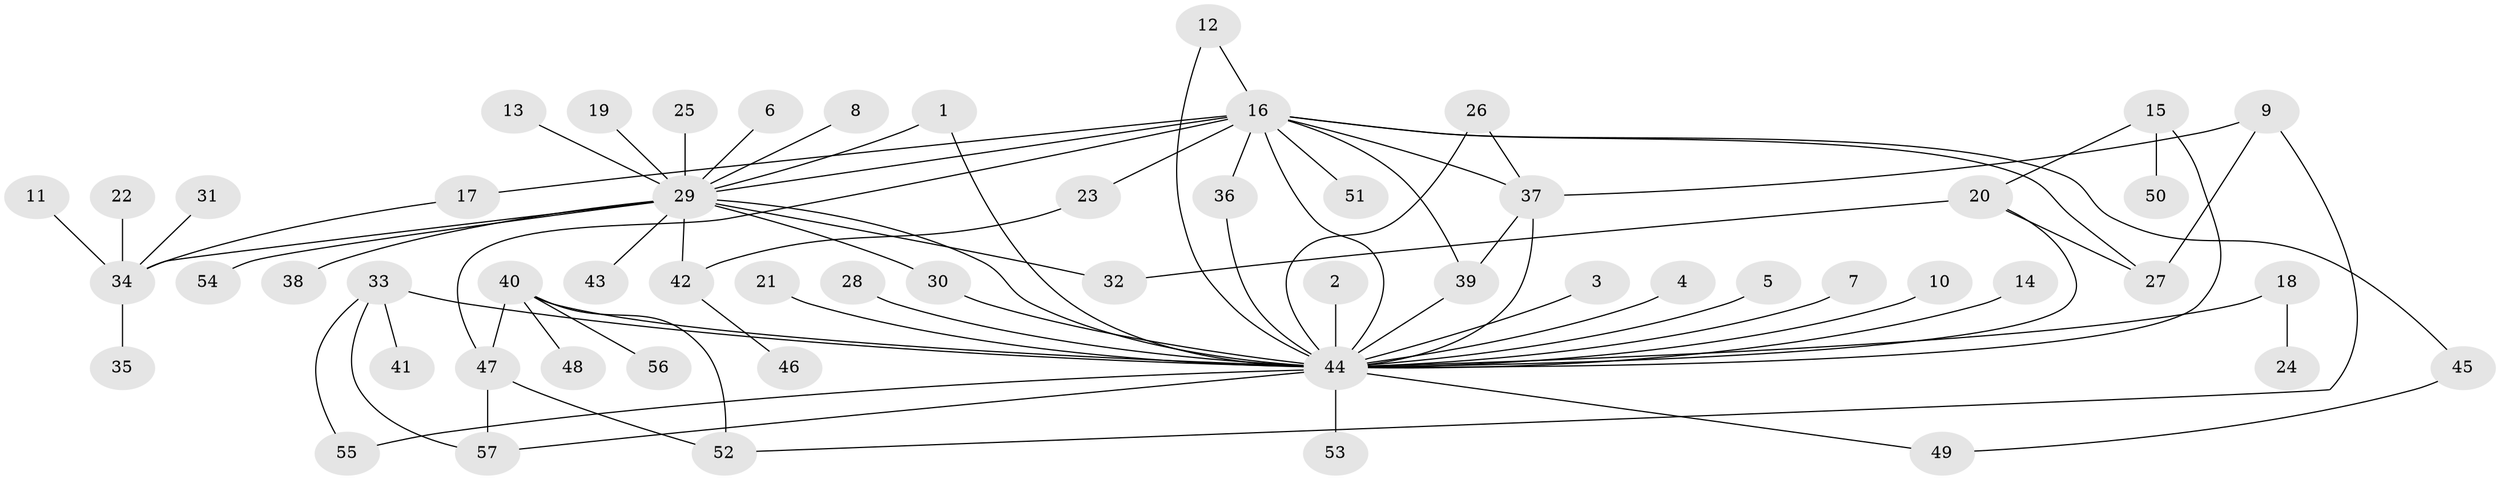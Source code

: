 // original degree distribution, {35: 0.008771929824561403, 2: 0.21929824561403508, 1: 0.543859649122807, 5: 0.043859649122807015, 4: 0.02631578947368421, 16: 0.008771929824561403, 3: 0.10526315789473684, 8: 0.017543859649122806, 18: 0.008771929824561403, 6: 0.017543859649122806}
// Generated by graph-tools (version 1.1) at 2025/01/03/09/25 03:01:49]
// undirected, 57 vertices, 78 edges
graph export_dot {
graph [start="1"]
  node [color=gray90,style=filled];
  1;
  2;
  3;
  4;
  5;
  6;
  7;
  8;
  9;
  10;
  11;
  12;
  13;
  14;
  15;
  16;
  17;
  18;
  19;
  20;
  21;
  22;
  23;
  24;
  25;
  26;
  27;
  28;
  29;
  30;
  31;
  32;
  33;
  34;
  35;
  36;
  37;
  38;
  39;
  40;
  41;
  42;
  43;
  44;
  45;
  46;
  47;
  48;
  49;
  50;
  51;
  52;
  53;
  54;
  55;
  56;
  57;
  1 -- 29 [weight=1.0];
  1 -- 44 [weight=1.0];
  2 -- 44 [weight=1.0];
  3 -- 44 [weight=1.0];
  4 -- 44 [weight=1.0];
  5 -- 44 [weight=1.0];
  6 -- 29 [weight=1.0];
  7 -- 44 [weight=1.0];
  8 -- 29 [weight=1.0];
  9 -- 27 [weight=1.0];
  9 -- 37 [weight=1.0];
  9 -- 52 [weight=1.0];
  10 -- 44 [weight=1.0];
  11 -- 34 [weight=1.0];
  12 -- 16 [weight=1.0];
  12 -- 44 [weight=1.0];
  13 -- 29 [weight=1.0];
  14 -- 44 [weight=1.0];
  15 -- 20 [weight=1.0];
  15 -- 44 [weight=1.0];
  15 -- 50 [weight=1.0];
  16 -- 17 [weight=1.0];
  16 -- 23 [weight=1.0];
  16 -- 27 [weight=1.0];
  16 -- 29 [weight=1.0];
  16 -- 36 [weight=1.0];
  16 -- 37 [weight=1.0];
  16 -- 39 [weight=1.0];
  16 -- 44 [weight=1.0];
  16 -- 45 [weight=1.0];
  16 -- 47 [weight=1.0];
  16 -- 51 [weight=1.0];
  17 -- 34 [weight=1.0];
  18 -- 24 [weight=1.0];
  18 -- 44 [weight=1.0];
  19 -- 29 [weight=1.0];
  20 -- 27 [weight=1.0];
  20 -- 32 [weight=1.0];
  20 -- 44 [weight=1.0];
  21 -- 44 [weight=1.0];
  22 -- 34 [weight=1.0];
  23 -- 42 [weight=1.0];
  25 -- 29 [weight=1.0];
  26 -- 37 [weight=1.0];
  26 -- 44 [weight=1.0];
  28 -- 44 [weight=1.0];
  29 -- 30 [weight=1.0];
  29 -- 32 [weight=1.0];
  29 -- 34 [weight=1.0];
  29 -- 38 [weight=1.0];
  29 -- 42 [weight=1.0];
  29 -- 43 [weight=1.0];
  29 -- 44 [weight=1.0];
  29 -- 54 [weight=1.0];
  30 -- 44 [weight=1.0];
  31 -- 34 [weight=1.0];
  33 -- 41 [weight=1.0];
  33 -- 44 [weight=1.0];
  33 -- 55 [weight=1.0];
  33 -- 57 [weight=1.0];
  34 -- 35 [weight=1.0];
  36 -- 44 [weight=1.0];
  37 -- 39 [weight=1.0];
  37 -- 44 [weight=1.0];
  39 -- 44 [weight=1.0];
  40 -- 44 [weight=2.0];
  40 -- 47 [weight=1.0];
  40 -- 48 [weight=1.0];
  40 -- 52 [weight=1.0];
  40 -- 56 [weight=1.0];
  42 -- 46 [weight=1.0];
  44 -- 49 [weight=1.0];
  44 -- 53 [weight=1.0];
  44 -- 55 [weight=1.0];
  44 -- 57 [weight=1.0];
  45 -- 49 [weight=1.0];
  47 -- 52 [weight=1.0];
  47 -- 57 [weight=1.0];
}
